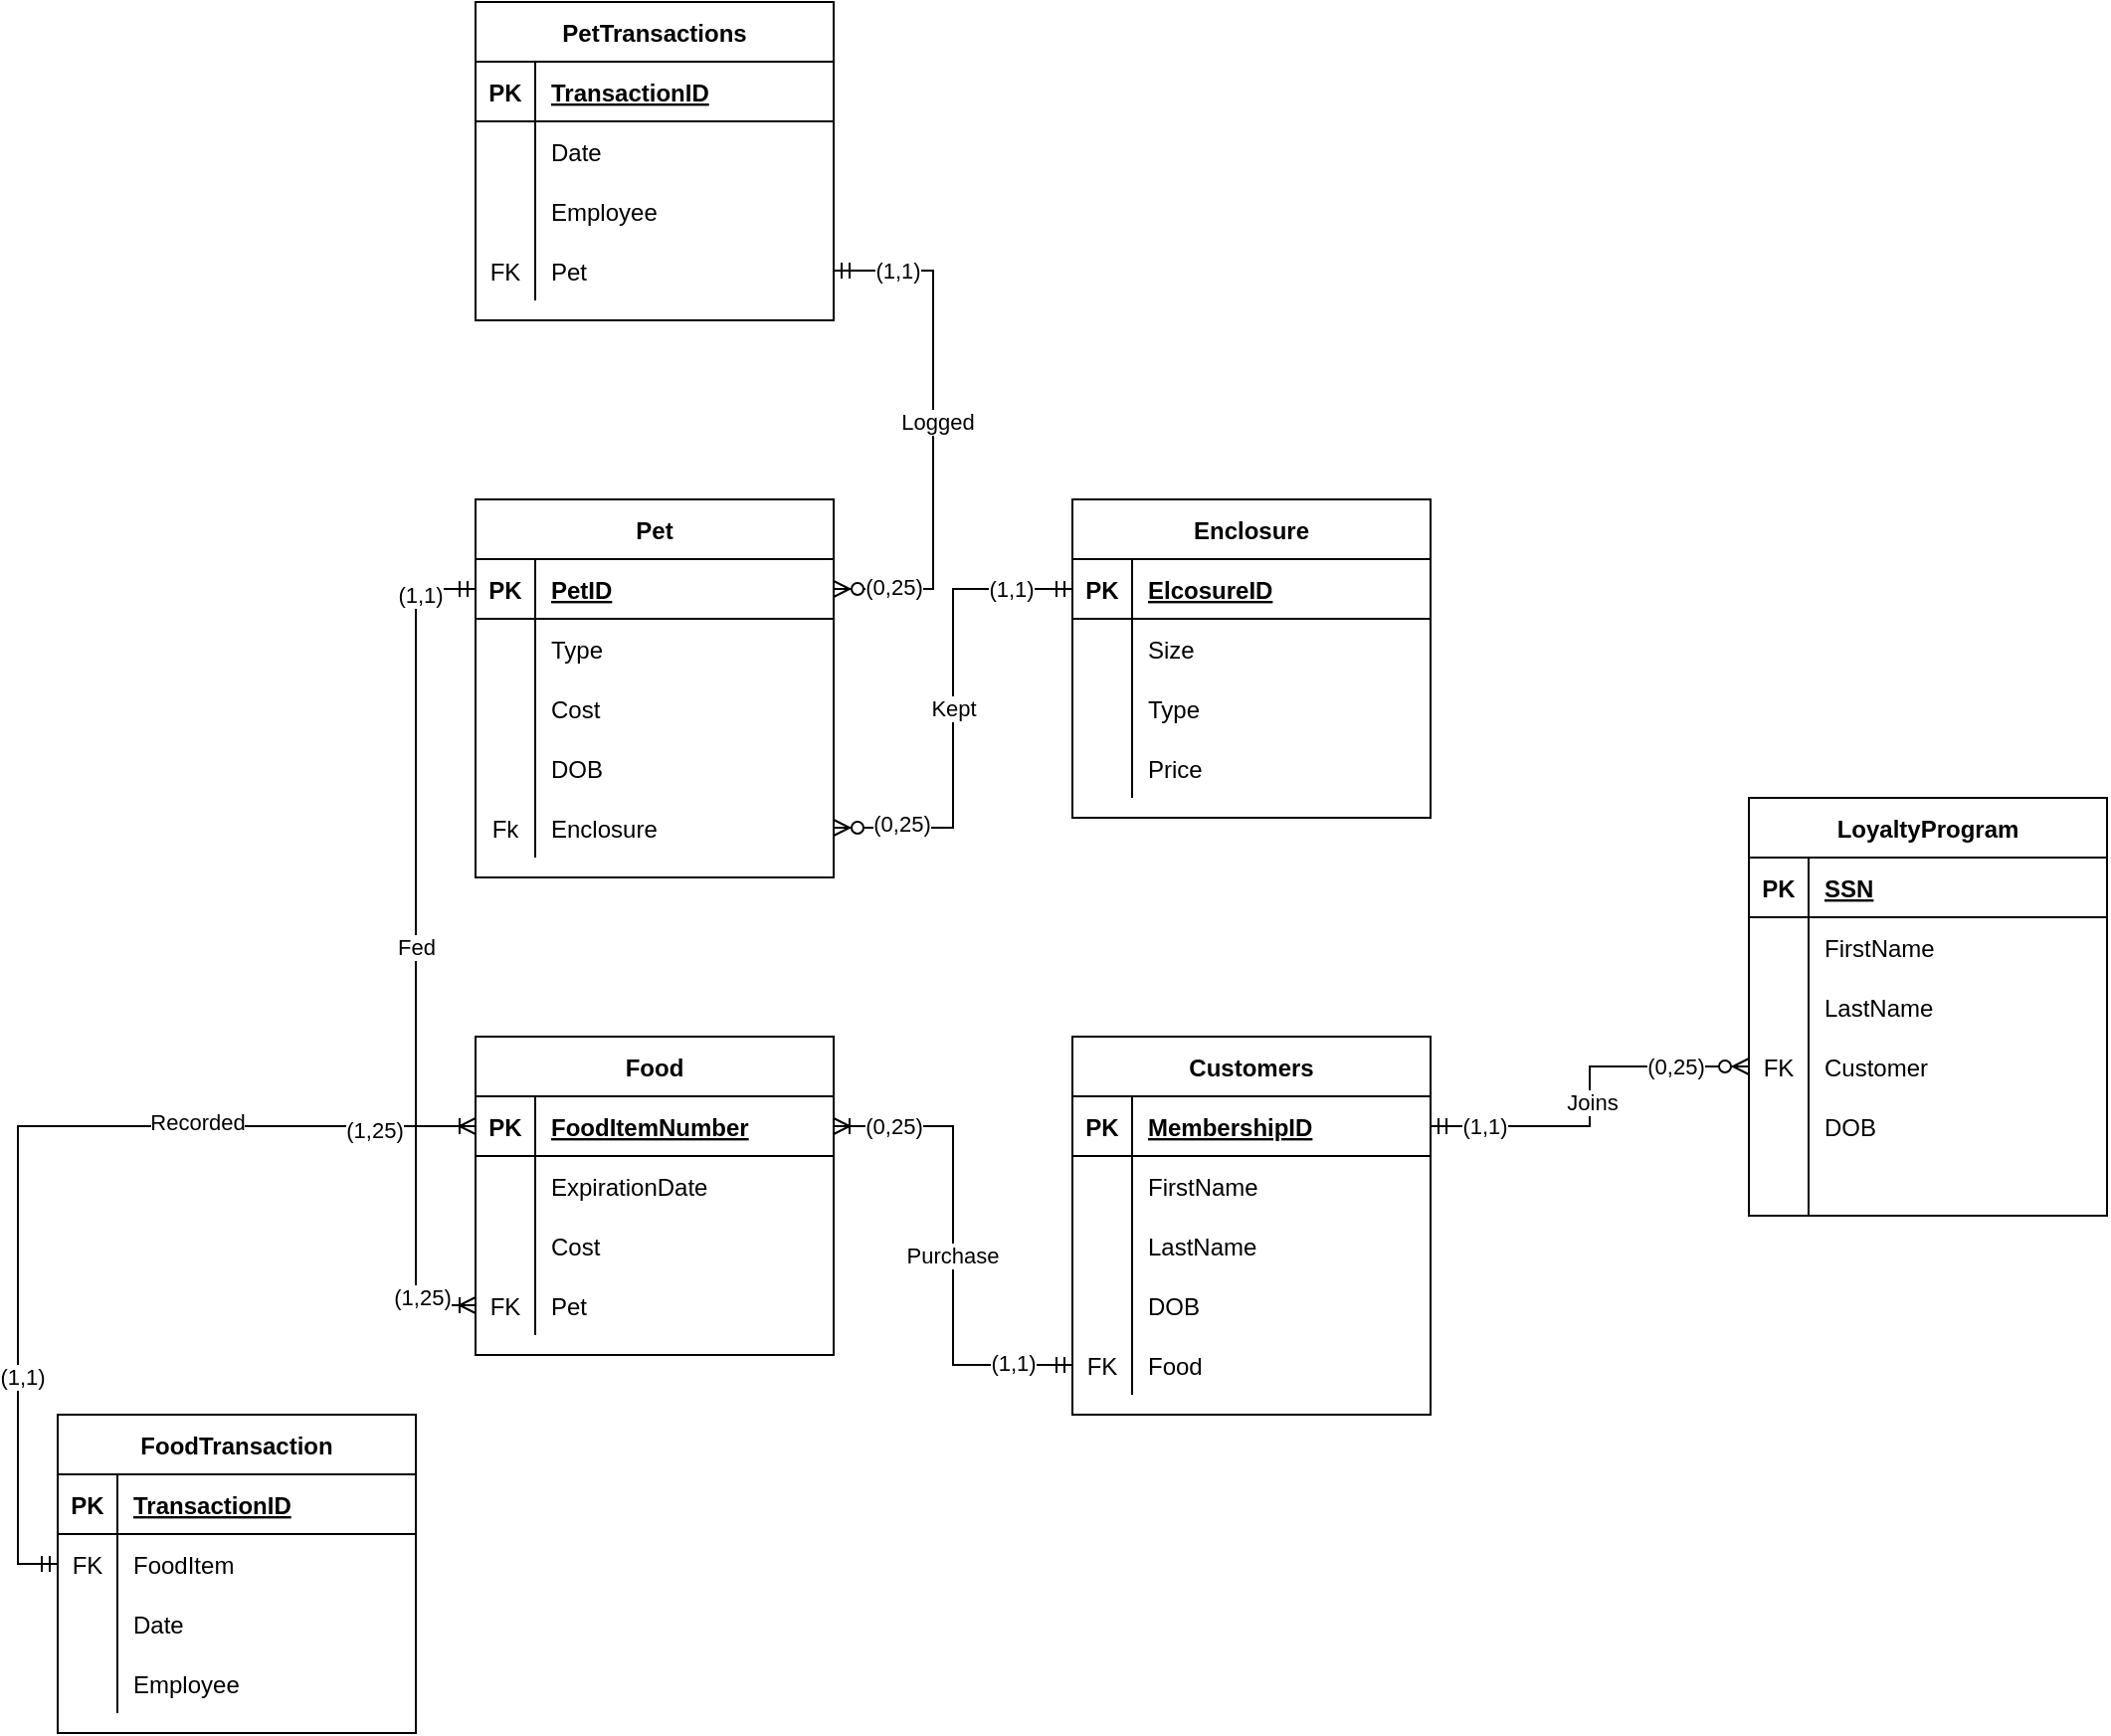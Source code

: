 <mxfile version="13.7.7" type="device"><diagram id="lBH9MEOTQS2T7oAgAgWv" name="Page-1"><mxGraphModel dx="1796" dy="662" grid="1" gridSize="10" guides="1" tooltips="1" connect="1" arrows="1" fold="1" page="1" pageScale="1" pageWidth="850" pageHeight="1100" math="0" shadow="0"><root><mxCell id="0"/><mxCell id="1" parent="0"/><mxCell id="nQ8w8L8WXeTEG8Hy3iIl-4" value="Enclosure" style="shape=table;startSize=30;container=1;collapsible=1;childLayout=tableLayout;fixedRows=1;rowLines=0;fontStyle=1;align=center;resizeLast=1;" parent="1" vertex="1"><mxGeometry x="280" y="340" width="180" height="160" as="geometry"/></mxCell><mxCell id="nQ8w8L8WXeTEG8Hy3iIl-5" value="" style="shape=partialRectangle;collapsible=0;dropTarget=0;pointerEvents=0;fillColor=none;top=0;left=0;bottom=1;right=0;points=[[0,0.5],[1,0.5]];portConstraint=eastwest;" parent="nQ8w8L8WXeTEG8Hy3iIl-4" vertex="1"><mxGeometry y="30" width="180" height="30" as="geometry"/></mxCell><mxCell id="nQ8w8L8WXeTEG8Hy3iIl-6" value="PK" style="shape=partialRectangle;connectable=0;fillColor=none;top=0;left=0;bottom=0;right=0;fontStyle=1;overflow=hidden;" parent="nQ8w8L8WXeTEG8Hy3iIl-5" vertex="1"><mxGeometry width="30" height="30" as="geometry"/></mxCell><mxCell id="nQ8w8L8WXeTEG8Hy3iIl-7" value="ElcosureID" style="shape=partialRectangle;connectable=0;fillColor=none;top=0;left=0;bottom=0;right=0;align=left;spacingLeft=6;fontStyle=5;overflow=hidden;" parent="nQ8w8L8WXeTEG8Hy3iIl-5" vertex="1"><mxGeometry x="30" width="150" height="30" as="geometry"/></mxCell><mxCell id="nQ8w8L8WXeTEG8Hy3iIl-8" value="" style="shape=partialRectangle;collapsible=0;dropTarget=0;pointerEvents=0;fillColor=none;top=0;left=0;bottom=0;right=0;points=[[0,0.5],[1,0.5]];portConstraint=eastwest;" parent="nQ8w8L8WXeTEG8Hy3iIl-4" vertex="1"><mxGeometry y="60" width="180" height="30" as="geometry"/></mxCell><mxCell id="nQ8w8L8WXeTEG8Hy3iIl-9" value="" style="shape=partialRectangle;connectable=0;fillColor=none;top=0;left=0;bottom=0;right=0;editable=1;overflow=hidden;" parent="nQ8w8L8WXeTEG8Hy3iIl-8" vertex="1"><mxGeometry width="30" height="30" as="geometry"/></mxCell><mxCell id="nQ8w8L8WXeTEG8Hy3iIl-10" value="Size" style="shape=partialRectangle;connectable=0;fillColor=none;top=0;left=0;bottom=0;right=0;align=left;spacingLeft=6;overflow=hidden;" parent="nQ8w8L8WXeTEG8Hy3iIl-8" vertex="1"><mxGeometry x="30" width="150" height="30" as="geometry"/></mxCell><mxCell id="nQ8w8L8WXeTEG8Hy3iIl-11" value="" style="shape=partialRectangle;collapsible=0;dropTarget=0;pointerEvents=0;fillColor=none;top=0;left=0;bottom=0;right=0;points=[[0,0.5],[1,0.5]];portConstraint=eastwest;" parent="nQ8w8L8WXeTEG8Hy3iIl-4" vertex="1"><mxGeometry y="90" width="180" height="30" as="geometry"/></mxCell><mxCell id="nQ8w8L8WXeTEG8Hy3iIl-12" value="" style="shape=partialRectangle;connectable=0;fillColor=none;top=0;left=0;bottom=0;right=0;editable=1;overflow=hidden;" parent="nQ8w8L8WXeTEG8Hy3iIl-11" vertex="1"><mxGeometry width="30" height="30" as="geometry"/></mxCell><mxCell id="nQ8w8L8WXeTEG8Hy3iIl-13" value="Type" style="shape=partialRectangle;connectable=0;fillColor=none;top=0;left=0;bottom=0;right=0;align=left;spacingLeft=6;overflow=hidden;" parent="nQ8w8L8WXeTEG8Hy3iIl-11" vertex="1"><mxGeometry x="30" width="150" height="30" as="geometry"/></mxCell><mxCell id="nQ8w8L8WXeTEG8Hy3iIl-14" value="" style="shape=partialRectangle;collapsible=0;dropTarget=0;pointerEvents=0;fillColor=none;top=0;left=0;bottom=0;right=0;points=[[0,0.5],[1,0.5]];portConstraint=eastwest;" parent="nQ8w8L8WXeTEG8Hy3iIl-4" vertex="1"><mxGeometry y="120" width="180" height="30" as="geometry"/></mxCell><mxCell id="nQ8w8L8WXeTEG8Hy3iIl-15" value="" style="shape=partialRectangle;connectable=0;fillColor=none;top=0;left=0;bottom=0;right=0;editable=1;overflow=hidden;" parent="nQ8w8L8WXeTEG8Hy3iIl-14" vertex="1"><mxGeometry width="30" height="30" as="geometry"/></mxCell><mxCell id="nQ8w8L8WXeTEG8Hy3iIl-16" value="Price" style="shape=partialRectangle;connectable=0;fillColor=none;top=0;left=0;bottom=0;right=0;align=left;spacingLeft=6;overflow=hidden;" parent="nQ8w8L8WXeTEG8Hy3iIl-14" vertex="1"><mxGeometry x="30" width="150" height="30" as="geometry"/></mxCell><mxCell id="nQ8w8L8WXeTEG8Hy3iIl-17" value="Pet" style="shape=table;startSize=30;container=1;collapsible=1;childLayout=tableLayout;fixedRows=1;rowLines=0;fontStyle=1;align=center;resizeLast=1;" parent="1" vertex="1"><mxGeometry x="-20" y="340" width="180" height="190" as="geometry"/></mxCell><mxCell id="nQ8w8L8WXeTEG8Hy3iIl-18" value="" style="shape=partialRectangle;collapsible=0;dropTarget=0;pointerEvents=0;fillColor=none;top=0;left=0;bottom=1;right=0;points=[[0,0.5],[1,0.5]];portConstraint=eastwest;" parent="nQ8w8L8WXeTEG8Hy3iIl-17" vertex="1"><mxGeometry y="30" width="180" height="30" as="geometry"/></mxCell><mxCell id="nQ8w8L8WXeTEG8Hy3iIl-19" value="PK" style="shape=partialRectangle;connectable=0;fillColor=none;top=0;left=0;bottom=0;right=0;fontStyle=1;overflow=hidden;" parent="nQ8w8L8WXeTEG8Hy3iIl-18" vertex="1"><mxGeometry width="30" height="30" as="geometry"/></mxCell><mxCell id="nQ8w8L8WXeTEG8Hy3iIl-20" value="PetID" style="shape=partialRectangle;connectable=0;fillColor=none;top=0;left=0;bottom=0;right=0;align=left;spacingLeft=6;fontStyle=5;overflow=hidden;" parent="nQ8w8L8WXeTEG8Hy3iIl-18" vertex="1"><mxGeometry x="30" width="150" height="30" as="geometry"/></mxCell><mxCell id="nQ8w8L8WXeTEG8Hy3iIl-21" value="" style="shape=partialRectangle;collapsible=0;dropTarget=0;pointerEvents=0;fillColor=none;top=0;left=0;bottom=0;right=0;points=[[0,0.5],[1,0.5]];portConstraint=eastwest;" parent="nQ8w8L8WXeTEG8Hy3iIl-17" vertex="1"><mxGeometry y="60" width="180" height="30" as="geometry"/></mxCell><mxCell id="nQ8w8L8WXeTEG8Hy3iIl-22" value="" style="shape=partialRectangle;connectable=0;fillColor=none;top=0;left=0;bottom=0;right=0;editable=1;overflow=hidden;" parent="nQ8w8L8WXeTEG8Hy3iIl-21" vertex="1"><mxGeometry width="30" height="30" as="geometry"/></mxCell><mxCell id="nQ8w8L8WXeTEG8Hy3iIl-23" value="Type" style="shape=partialRectangle;connectable=0;fillColor=none;top=0;left=0;bottom=0;right=0;align=left;spacingLeft=6;overflow=hidden;" parent="nQ8w8L8WXeTEG8Hy3iIl-21" vertex="1"><mxGeometry x="30" width="150" height="30" as="geometry"/></mxCell><mxCell id="nQ8w8L8WXeTEG8Hy3iIl-30" value="" style="shape=partialRectangle;collapsible=0;dropTarget=0;pointerEvents=0;fillColor=none;top=0;left=0;bottom=0;right=0;points=[[0,0.5],[1,0.5]];portConstraint=eastwest;" parent="nQ8w8L8WXeTEG8Hy3iIl-17" vertex="1"><mxGeometry y="90" width="180" height="30" as="geometry"/></mxCell><mxCell id="nQ8w8L8WXeTEG8Hy3iIl-31" value="" style="shape=partialRectangle;connectable=0;fillColor=none;top=0;left=0;bottom=0;right=0;editable=1;overflow=hidden;" parent="nQ8w8L8WXeTEG8Hy3iIl-30" vertex="1"><mxGeometry width="30" height="30" as="geometry"/></mxCell><mxCell id="nQ8w8L8WXeTEG8Hy3iIl-32" value="Cost" style="shape=partialRectangle;connectable=0;fillColor=none;top=0;left=0;bottom=0;right=0;align=left;spacingLeft=6;overflow=hidden;" parent="nQ8w8L8WXeTEG8Hy3iIl-30" vertex="1"><mxGeometry x="30" width="150" height="30" as="geometry"/></mxCell><mxCell id="nQ8w8L8WXeTEG8Hy3iIl-24" value="" style="shape=partialRectangle;collapsible=0;dropTarget=0;pointerEvents=0;fillColor=none;top=0;left=0;bottom=0;right=0;points=[[0,0.5],[1,0.5]];portConstraint=eastwest;" parent="nQ8w8L8WXeTEG8Hy3iIl-17" vertex="1"><mxGeometry y="120" width="180" height="30" as="geometry"/></mxCell><mxCell id="nQ8w8L8WXeTEG8Hy3iIl-25" value="" style="shape=partialRectangle;connectable=0;fillColor=none;top=0;left=0;bottom=0;right=0;editable=1;overflow=hidden;" parent="nQ8w8L8WXeTEG8Hy3iIl-24" vertex="1"><mxGeometry width="30" height="30" as="geometry"/></mxCell><mxCell id="nQ8w8L8WXeTEG8Hy3iIl-26" value="DOB" style="shape=partialRectangle;connectable=0;fillColor=none;top=0;left=0;bottom=0;right=0;align=left;spacingLeft=6;overflow=hidden;" parent="nQ8w8L8WXeTEG8Hy3iIl-24" vertex="1"><mxGeometry x="30" width="150" height="30" as="geometry"/></mxCell><mxCell id="nQ8w8L8WXeTEG8Hy3iIl-27" value="" style="shape=partialRectangle;collapsible=0;dropTarget=0;pointerEvents=0;fillColor=none;top=0;left=0;bottom=0;right=0;points=[[0,0.5],[1,0.5]];portConstraint=eastwest;" parent="nQ8w8L8WXeTEG8Hy3iIl-17" vertex="1"><mxGeometry y="150" width="180" height="30" as="geometry"/></mxCell><mxCell id="nQ8w8L8WXeTEG8Hy3iIl-28" value="Fk" style="shape=partialRectangle;connectable=0;fillColor=none;top=0;left=0;bottom=0;right=0;editable=1;overflow=hidden;" parent="nQ8w8L8WXeTEG8Hy3iIl-27" vertex="1"><mxGeometry width="30" height="30" as="geometry"/></mxCell><mxCell id="nQ8w8L8WXeTEG8Hy3iIl-29" value="Enclosure" style="shape=partialRectangle;connectable=0;fillColor=none;top=0;left=0;bottom=0;right=0;align=left;spacingLeft=6;overflow=hidden;" parent="nQ8w8L8WXeTEG8Hy3iIl-27" vertex="1"><mxGeometry x="30" width="150" height="30" as="geometry"/></mxCell><mxCell id="nQ8w8L8WXeTEG8Hy3iIl-33" value="Kept" style="edgeStyle=orthogonalEdgeStyle;rounded=0;orthogonalLoop=1;jettySize=auto;html=1;exitX=0;exitY=0.5;exitDx=0;exitDy=0;entryX=1;entryY=0.5;entryDx=0;entryDy=0;endArrow=ERzeroToMany;endFill=1;startArrow=ERmandOne;startFill=0;" parent="1" source="nQ8w8L8WXeTEG8Hy3iIl-5" target="nQ8w8L8WXeTEG8Hy3iIl-27" edge="1"><mxGeometry relative="1" as="geometry"/></mxCell><mxCell id="nQ8w8L8WXeTEG8Hy3iIl-34" value="(1,1)" style="edgeLabel;html=1;align=center;verticalAlign=middle;resizable=0;points=[];" parent="nQ8w8L8WXeTEG8Hy3iIl-33" vertex="1" connectable="0"><mxGeometry x="-0.742" relative="1" as="geometry"><mxPoint as="offset"/></mxGeometry></mxCell><mxCell id="nQ8w8L8WXeTEG8Hy3iIl-35" value="(0,25)" style="edgeLabel;html=1;align=center;verticalAlign=middle;resizable=0;points=[];" parent="nQ8w8L8WXeTEG8Hy3iIl-33" vertex="1" connectable="0"><mxGeometry x="0.717" y="-2" relative="1" as="geometry"><mxPoint as="offset"/></mxGeometry></mxCell><mxCell id="nQ8w8L8WXeTEG8Hy3iIl-36" value="Food" style="shape=table;startSize=30;container=1;collapsible=1;childLayout=tableLayout;fixedRows=1;rowLines=0;fontStyle=1;align=center;resizeLast=1;" parent="1" vertex="1"><mxGeometry x="-20" y="610" width="180" height="160" as="geometry"/></mxCell><mxCell id="nQ8w8L8WXeTEG8Hy3iIl-37" value="" style="shape=partialRectangle;collapsible=0;dropTarget=0;pointerEvents=0;fillColor=none;top=0;left=0;bottom=1;right=0;points=[[0,0.5],[1,0.5]];portConstraint=eastwest;" parent="nQ8w8L8WXeTEG8Hy3iIl-36" vertex="1"><mxGeometry y="30" width="180" height="30" as="geometry"/></mxCell><mxCell id="nQ8w8L8WXeTEG8Hy3iIl-38" value="PK" style="shape=partialRectangle;connectable=0;fillColor=none;top=0;left=0;bottom=0;right=0;fontStyle=1;overflow=hidden;" parent="nQ8w8L8WXeTEG8Hy3iIl-37" vertex="1"><mxGeometry width="30" height="30" as="geometry"/></mxCell><mxCell id="nQ8w8L8WXeTEG8Hy3iIl-39" value="FoodItemNumber" style="shape=partialRectangle;connectable=0;fillColor=none;top=0;left=0;bottom=0;right=0;align=left;spacingLeft=6;fontStyle=5;overflow=hidden;" parent="nQ8w8L8WXeTEG8Hy3iIl-37" vertex="1"><mxGeometry x="30" width="150" height="30" as="geometry"/></mxCell><mxCell id="nQ8w8L8WXeTEG8Hy3iIl-40" value="" style="shape=partialRectangle;collapsible=0;dropTarget=0;pointerEvents=0;fillColor=none;top=0;left=0;bottom=0;right=0;points=[[0,0.5],[1,0.5]];portConstraint=eastwest;" parent="nQ8w8L8WXeTEG8Hy3iIl-36" vertex="1"><mxGeometry y="60" width="180" height="30" as="geometry"/></mxCell><mxCell id="nQ8w8L8WXeTEG8Hy3iIl-41" value="" style="shape=partialRectangle;connectable=0;fillColor=none;top=0;left=0;bottom=0;right=0;editable=1;overflow=hidden;" parent="nQ8w8L8WXeTEG8Hy3iIl-40" vertex="1"><mxGeometry width="30" height="30" as="geometry"/></mxCell><mxCell id="nQ8w8L8WXeTEG8Hy3iIl-42" value="ExpirationDate" style="shape=partialRectangle;connectable=0;fillColor=none;top=0;left=0;bottom=0;right=0;align=left;spacingLeft=6;overflow=hidden;" parent="nQ8w8L8WXeTEG8Hy3iIl-40" vertex="1"><mxGeometry x="30" width="150" height="30" as="geometry"/></mxCell><mxCell id="nQ8w8L8WXeTEG8Hy3iIl-43" value="" style="shape=partialRectangle;collapsible=0;dropTarget=0;pointerEvents=0;fillColor=none;top=0;left=0;bottom=0;right=0;points=[[0,0.5],[1,0.5]];portConstraint=eastwest;" parent="nQ8w8L8WXeTEG8Hy3iIl-36" vertex="1"><mxGeometry y="90" width="180" height="30" as="geometry"/></mxCell><mxCell id="nQ8w8L8WXeTEG8Hy3iIl-44" value="" style="shape=partialRectangle;connectable=0;fillColor=none;top=0;left=0;bottom=0;right=0;editable=1;overflow=hidden;" parent="nQ8w8L8WXeTEG8Hy3iIl-43" vertex="1"><mxGeometry width="30" height="30" as="geometry"/></mxCell><mxCell id="nQ8w8L8WXeTEG8Hy3iIl-45" value="Cost" style="shape=partialRectangle;connectable=0;fillColor=none;top=0;left=0;bottom=0;right=0;align=left;spacingLeft=6;overflow=hidden;" parent="nQ8w8L8WXeTEG8Hy3iIl-43" vertex="1"><mxGeometry x="30" width="150" height="30" as="geometry"/></mxCell><mxCell id="nQ8w8L8WXeTEG8Hy3iIl-46" value="" style="shape=partialRectangle;collapsible=0;dropTarget=0;pointerEvents=0;fillColor=none;top=0;left=0;bottom=0;right=0;points=[[0,0.5],[1,0.5]];portConstraint=eastwest;" parent="nQ8w8L8WXeTEG8Hy3iIl-36" vertex="1"><mxGeometry y="120" width="180" height="30" as="geometry"/></mxCell><mxCell id="nQ8w8L8WXeTEG8Hy3iIl-47" value="FK" style="shape=partialRectangle;connectable=0;fillColor=none;top=0;left=0;bottom=0;right=0;editable=1;overflow=hidden;" parent="nQ8w8L8WXeTEG8Hy3iIl-46" vertex="1"><mxGeometry width="30" height="30" as="geometry"/></mxCell><mxCell id="nQ8w8L8WXeTEG8Hy3iIl-48" value="Pet " style="shape=partialRectangle;connectable=0;fillColor=none;top=0;left=0;bottom=0;right=0;align=left;spacingLeft=6;overflow=hidden;" parent="nQ8w8L8WXeTEG8Hy3iIl-46" vertex="1"><mxGeometry x="30" width="150" height="30" as="geometry"/></mxCell><mxCell id="nQ8w8L8WXeTEG8Hy3iIl-54" value="Customers" style="shape=table;startSize=30;container=1;collapsible=1;childLayout=tableLayout;fixedRows=1;rowLines=0;fontStyle=1;align=center;resizeLast=1;" parent="1" vertex="1"><mxGeometry x="280" y="610" width="180" height="190" as="geometry"/></mxCell><mxCell id="nQ8w8L8WXeTEG8Hy3iIl-55" value="" style="shape=partialRectangle;collapsible=0;dropTarget=0;pointerEvents=0;fillColor=none;top=0;left=0;bottom=1;right=0;points=[[0,0.5],[1,0.5]];portConstraint=eastwest;" parent="nQ8w8L8WXeTEG8Hy3iIl-54" vertex="1"><mxGeometry y="30" width="180" height="30" as="geometry"/></mxCell><mxCell id="nQ8w8L8WXeTEG8Hy3iIl-56" value="PK" style="shape=partialRectangle;connectable=0;fillColor=none;top=0;left=0;bottom=0;right=0;fontStyle=1;overflow=hidden;" parent="nQ8w8L8WXeTEG8Hy3iIl-55" vertex="1"><mxGeometry width="30" height="30" as="geometry"/></mxCell><mxCell id="nQ8w8L8WXeTEG8Hy3iIl-57" value="MembershipID" style="shape=partialRectangle;connectable=0;fillColor=none;top=0;left=0;bottom=0;right=0;align=left;spacingLeft=6;fontStyle=5;overflow=hidden;" parent="nQ8w8L8WXeTEG8Hy3iIl-55" vertex="1"><mxGeometry x="30" width="150" height="30" as="geometry"/></mxCell><mxCell id="nQ8w8L8WXeTEG8Hy3iIl-58" value="" style="shape=partialRectangle;collapsible=0;dropTarget=0;pointerEvents=0;fillColor=none;top=0;left=0;bottom=0;right=0;points=[[0,0.5],[1,0.5]];portConstraint=eastwest;" parent="nQ8w8L8WXeTEG8Hy3iIl-54" vertex="1"><mxGeometry y="60" width="180" height="30" as="geometry"/></mxCell><mxCell id="nQ8w8L8WXeTEG8Hy3iIl-59" value="" style="shape=partialRectangle;connectable=0;fillColor=none;top=0;left=0;bottom=0;right=0;editable=1;overflow=hidden;" parent="nQ8w8L8WXeTEG8Hy3iIl-58" vertex="1"><mxGeometry width="30" height="30" as="geometry"/></mxCell><mxCell id="nQ8w8L8WXeTEG8Hy3iIl-60" value="FirstName" style="shape=partialRectangle;connectable=0;fillColor=none;top=0;left=0;bottom=0;right=0;align=left;spacingLeft=6;overflow=hidden;" parent="nQ8w8L8WXeTEG8Hy3iIl-58" vertex="1"><mxGeometry x="30" width="150" height="30" as="geometry"/></mxCell><mxCell id="nQ8w8L8WXeTEG8Hy3iIl-61" value="" style="shape=partialRectangle;collapsible=0;dropTarget=0;pointerEvents=0;fillColor=none;top=0;left=0;bottom=0;right=0;points=[[0,0.5],[1,0.5]];portConstraint=eastwest;" parent="nQ8w8L8WXeTEG8Hy3iIl-54" vertex="1"><mxGeometry y="90" width="180" height="30" as="geometry"/></mxCell><mxCell id="nQ8w8L8WXeTEG8Hy3iIl-62" value="" style="shape=partialRectangle;connectable=0;fillColor=none;top=0;left=0;bottom=0;right=0;editable=1;overflow=hidden;" parent="nQ8w8L8WXeTEG8Hy3iIl-61" vertex="1"><mxGeometry width="30" height="30" as="geometry"/></mxCell><mxCell id="nQ8w8L8WXeTEG8Hy3iIl-63" value="LastName" style="shape=partialRectangle;connectable=0;fillColor=none;top=0;left=0;bottom=0;right=0;align=left;spacingLeft=6;overflow=hidden;" parent="nQ8w8L8WXeTEG8Hy3iIl-61" vertex="1"><mxGeometry x="30" width="150" height="30" as="geometry"/></mxCell><mxCell id="nQ8w8L8WXeTEG8Hy3iIl-64" value="" style="shape=partialRectangle;collapsible=0;dropTarget=0;pointerEvents=0;fillColor=none;top=0;left=0;bottom=0;right=0;points=[[0,0.5],[1,0.5]];portConstraint=eastwest;" parent="nQ8w8L8WXeTEG8Hy3iIl-54" vertex="1"><mxGeometry y="120" width="180" height="30" as="geometry"/></mxCell><mxCell id="nQ8w8L8WXeTEG8Hy3iIl-65" value="" style="shape=partialRectangle;connectable=0;fillColor=none;top=0;left=0;bottom=0;right=0;editable=1;overflow=hidden;" parent="nQ8w8L8WXeTEG8Hy3iIl-64" vertex="1"><mxGeometry width="30" height="30" as="geometry"/></mxCell><mxCell id="nQ8w8L8WXeTEG8Hy3iIl-66" value="DOB" style="shape=partialRectangle;connectable=0;fillColor=none;top=0;left=0;bottom=0;right=0;align=left;spacingLeft=6;overflow=hidden;" parent="nQ8w8L8WXeTEG8Hy3iIl-64" vertex="1"><mxGeometry x="30" width="150" height="30" as="geometry"/></mxCell><mxCell id="nQ8w8L8WXeTEG8Hy3iIl-67" value="" style="shape=partialRectangle;collapsible=0;dropTarget=0;pointerEvents=0;fillColor=none;top=0;left=0;bottom=0;right=0;points=[[0,0.5],[1,0.5]];portConstraint=eastwest;" parent="nQ8w8L8WXeTEG8Hy3iIl-54" vertex="1"><mxGeometry y="150" width="180" height="30" as="geometry"/></mxCell><mxCell id="nQ8w8L8WXeTEG8Hy3iIl-68" value="FK" style="shape=partialRectangle;connectable=0;fillColor=none;top=0;left=0;bottom=0;right=0;editable=1;overflow=hidden;" parent="nQ8w8L8WXeTEG8Hy3iIl-67" vertex="1"><mxGeometry width="30" height="30" as="geometry"/></mxCell><mxCell id="nQ8w8L8WXeTEG8Hy3iIl-69" value="Food" style="shape=partialRectangle;connectable=0;fillColor=none;top=0;left=0;bottom=0;right=0;align=left;spacingLeft=6;overflow=hidden;" parent="nQ8w8L8WXeTEG8Hy3iIl-67" vertex="1"><mxGeometry x="30" width="150" height="30" as="geometry"/></mxCell><mxCell id="nQ8w8L8WXeTEG8Hy3iIl-70" style="edgeStyle=orthogonalEdgeStyle;rounded=0;orthogonalLoop=1;jettySize=auto;html=1;exitX=1;exitY=0.5;exitDx=0;exitDy=0;entryX=0;entryY=0.5;entryDx=0;entryDy=0;startArrow=ERoneToMany;startFill=0;endArrow=ERmandOne;endFill=0;" parent="1" source="nQ8w8L8WXeTEG8Hy3iIl-37" target="nQ8w8L8WXeTEG8Hy3iIl-67" edge="1"><mxGeometry relative="1" as="geometry"/></mxCell><mxCell id="nQ8w8L8WXeTEG8Hy3iIl-71" value="Purchase&amp;nbsp;" style="edgeLabel;html=1;align=center;verticalAlign=middle;resizable=0;points=[];" parent="nQ8w8L8WXeTEG8Hy3iIl-70" vertex="1" connectable="0"><mxGeometry x="0.083" y="1" relative="1" as="geometry"><mxPoint y="-5" as="offset"/></mxGeometry></mxCell><mxCell id="nQ8w8L8WXeTEG8Hy3iIl-72" value="(1,1)" style="edgeLabel;html=1;align=center;verticalAlign=middle;resizable=0;points=[];" parent="nQ8w8L8WXeTEG8Hy3iIl-70" vertex="1" connectable="0"><mxGeometry x="0.75" y="1" relative="1" as="geometry"><mxPoint as="offset"/></mxGeometry></mxCell><mxCell id="nQ8w8L8WXeTEG8Hy3iIl-73" value="(0,25)" style="edgeLabel;html=1;align=center;verticalAlign=middle;resizable=0;points=[];" parent="nQ8w8L8WXeTEG8Hy3iIl-70" vertex="1" connectable="0"><mxGeometry x="-0.792" relative="1" as="geometry"><mxPoint x="5" as="offset"/></mxGeometry></mxCell><mxCell id="nQ8w8L8WXeTEG8Hy3iIl-92" style="edgeStyle=orthogonalEdgeStyle;rounded=0;orthogonalLoop=1;jettySize=auto;html=1;exitX=1;exitY=0.5;exitDx=0;exitDy=0;entryX=1;entryY=0.5;entryDx=0;entryDy=0;startArrow=ERzeroToMany;startFill=1;endArrow=ERmandOne;endFill=0;" parent="1" source="nQ8w8L8WXeTEG8Hy3iIl-18" target="nQ8w8L8WXeTEG8Hy3iIl-84" edge="1"><mxGeometry relative="1" as="geometry"><Array as="points"><mxPoint x="210" y="385"/><mxPoint x="210" y="225"/></Array></mxGeometry></mxCell><mxCell id="nQ8w8L8WXeTEG8Hy3iIl-93" value="Logged" style="edgeLabel;html=1;align=center;verticalAlign=middle;resizable=0;points=[];" parent="nQ8w8L8WXeTEG8Hy3iIl-92" vertex="1" connectable="0"><mxGeometry x="0.033" y="-2" relative="1" as="geometry"><mxPoint as="offset"/></mxGeometry></mxCell><mxCell id="nQ8w8L8WXeTEG8Hy3iIl-94" value="(1,1)" style="edgeLabel;html=1;align=center;verticalAlign=middle;resizable=0;points=[];" parent="nQ8w8L8WXeTEG8Hy3iIl-92" vertex="1" connectable="0"><mxGeometry x="0.817" relative="1" as="geometry"><mxPoint x="8" as="offset"/></mxGeometry></mxCell><mxCell id="nQ8w8L8WXeTEG8Hy3iIl-95" value="(0,25)" style="edgeLabel;html=1;align=center;verticalAlign=middle;resizable=0;points=[];" parent="nQ8w8L8WXeTEG8Hy3iIl-92" vertex="1" connectable="0"><mxGeometry x="-0.692" y="1" relative="1" as="geometry"><mxPoint x="-10" as="offset"/></mxGeometry></mxCell><mxCell id="nQ8w8L8WXeTEG8Hy3iIl-74" value="PetTransactions" style="shape=table;startSize=30;container=1;collapsible=1;childLayout=tableLayout;fixedRows=1;rowLines=0;fontStyle=1;align=center;resizeLast=1;" parent="1" vertex="1"><mxGeometry x="-20" y="90" width="180" height="160" as="geometry"/></mxCell><mxCell id="nQ8w8L8WXeTEG8Hy3iIl-75" value="" style="shape=partialRectangle;collapsible=0;dropTarget=0;pointerEvents=0;fillColor=none;top=0;left=0;bottom=1;right=0;points=[[0,0.5],[1,0.5]];portConstraint=eastwest;" parent="nQ8w8L8WXeTEG8Hy3iIl-74" vertex="1"><mxGeometry y="30" width="180" height="30" as="geometry"/></mxCell><mxCell id="nQ8w8L8WXeTEG8Hy3iIl-76" value="PK" style="shape=partialRectangle;connectable=0;fillColor=none;top=0;left=0;bottom=0;right=0;fontStyle=1;overflow=hidden;" parent="nQ8w8L8WXeTEG8Hy3iIl-75" vertex="1"><mxGeometry width="30" height="30" as="geometry"/></mxCell><mxCell id="nQ8w8L8WXeTEG8Hy3iIl-77" value="TransactionID" style="shape=partialRectangle;connectable=0;fillColor=none;top=0;left=0;bottom=0;right=0;align=left;spacingLeft=6;fontStyle=5;overflow=hidden;" parent="nQ8w8L8WXeTEG8Hy3iIl-75" vertex="1"><mxGeometry x="30" width="150" height="30" as="geometry"/></mxCell><mxCell id="nQ8w8L8WXeTEG8Hy3iIl-78" value="" style="shape=partialRectangle;collapsible=0;dropTarget=0;pointerEvents=0;fillColor=none;top=0;left=0;bottom=0;right=0;points=[[0,0.5],[1,0.5]];portConstraint=eastwest;" parent="nQ8w8L8WXeTEG8Hy3iIl-74" vertex="1"><mxGeometry y="60" width="180" height="30" as="geometry"/></mxCell><mxCell id="nQ8w8L8WXeTEG8Hy3iIl-79" value="" style="shape=partialRectangle;connectable=0;fillColor=none;top=0;left=0;bottom=0;right=0;editable=1;overflow=hidden;" parent="nQ8w8L8WXeTEG8Hy3iIl-78" vertex="1"><mxGeometry width="30" height="30" as="geometry"/></mxCell><mxCell id="nQ8w8L8WXeTEG8Hy3iIl-80" value="Date" style="shape=partialRectangle;connectable=0;fillColor=none;top=0;left=0;bottom=0;right=0;align=left;spacingLeft=6;overflow=hidden;" parent="nQ8w8L8WXeTEG8Hy3iIl-78" vertex="1"><mxGeometry x="30" width="150" height="30" as="geometry"/></mxCell><mxCell id="nQ8w8L8WXeTEG8Hy3iIl-81" value="" style="shape=partialRectangle;collapsible=0;dropTarget=0;pointerEvents=0;fillColor=none;top=0;left=0;bottom=0;right=0;points=[[0,0.5],[1,0.5]];portConstraint=eastwest;" parent="nQ8w8L8WXeTEG8Hy3iIl-74" vertex="1"><mxGeometry y="90" width="180" height="30" as="geometry"/></mxCell><mxCell id="nQ8w8L8WXeTEG8Hy3iIl-82" value="" style="shape=partialRectangle;connectable=0;fillColor=none;top=0;left=0;bottom=0;right=0;editable=1;overflow=hidden;" parent="nQ8w8L8WXeTEG8Hy3iIl-81" vertex="1"><mxGeometry width="30" height="30" as="geometry"/></mxCell><mxCell id="nQ8w8L8WXeTEG8Hy3iIl-83" value="Employee" style="shape=partialRectangle;connectable=0;fillColor=none;top=0;left=0;bottom=0;right=0;align=left;spacingLeft=6;overflow=hidden;" parent="nQ8w8L8WXeTEG8Hy3iIl-81" vertex="1"><mxGeometry x="30" width="150" height="30" as="geometry"/></mxCell><mxCell id="nQ8w8L8WXeTEG8Hy3iIl-84" value="" style="shape=partialRectangle;collapsible=0;dropTarget=0;pointerEvents=0;fillColor=none;top=0;left=0;bottom=0;right=0;points=[[0,0.5],[1,0.5]];portConstraint=eastwest;" parent="nQ8w8L8WXeTEG8Hy3iIl-74" vertex="1"><mxGeometry y="120" width="180" height="30" as="geometry"/></mxCell><mxCell id="nQ8w8L8WXeTEG8Hy3iIl-85" value="FK" style="shape=partialRectangle;connectable=0;fillColor=none;top=0;left=0;bottom=0;right=0;editable=1;overflow=hidden;" parent="nQ8w8L8WXeTEG8Hy3iIl-84" vertex="1"><mxGeometry width="30" height="30" as="geometry"/></mxCell><mxCell id="nQ8w8L8WXeTEG8Hy3iIl-86" value="Pet" style="shape=partialRectangle;connectable=0;fillColor=none;top=0;left=0;bottom=0;right=0;align=left;spacingLeft=6;overflow=hidden;" parent="nQ8w8L8WXeTEG8Hy3iIl-84" vertex="1"><mxGeometry x="30" width="150" height="30" as="geometry"/></mxCell><mxCell id="nQ8w8L8WXeTEG8Hy3iIl-97" value="FoodTransaction" style="shape=table;startSize=30;container=1;collapsible=1;childLayout=tableLayout;fixedRows=1;rowLines=0;fontStyle=1;align=center;resizeLast=1;" parent="1" vertex="1"><mxGeometry x="-230" y="800" width="180" height="160" as="geometry"/></mxCell><mxCell id="nQ8w8L8WXeTEG8Hy3iIl-98" value="" style="shape=partialRectangle;collapsible=0;dropTarget=0;pointerEvents=0;fillColor=none;top=0;left=0;bottom=1;right=0;points=[[0,0.5],[1,0.5]];portConstraint=eastwest;" parent="nQ8w8L8WXeTEG8Hy3iIl-97" vertex="1"><mxGeometry y="30" width="180" height="30" as="geometry"/></mxCell><mxCell id="nQ8w8L8WXeTEG8Hy3iIl-99" value="PK" style="shape=partialRectangle;connectable=0;fillColor=none;top=0;left=0;bottom=0;right=0;fontStyle=1;overflow=hidden;" parent="nQ8w8L8WXeTEG8Hy3iIl-98" vertex="1"><mxGeometry width="30" height="30" as="geometry"/></mxCell><mxCell id="nQ8w8L8WXeTEG8Hy3iIl-100" value="TransactionID" style="shape=partialRectangle;connectable=0;fillColor=none;top=0;left=0;bottom=0;right=0;align=left;spacingLeft=6;fontStyle=5;overflow=hidden;" parent="nQ8w8L8WXeTEG8Hy3iIl-98" vertex="1"><mxGeometry x="30" width="150" height="30" as="geometry"/></mxCell><mxCell id="nQ8w8L8WXeTEG8Hy3iIl-101" value="" style="shape=partialRectangle;collapsible=0;dropTarget=0;pointerEvents=0;fillColor=none;top=0;left=0;bottom=0;right=0;points=[[0,0.5],[1,0.5]];portConstraint=eastwest;" parent="nQ8w8L8WXeTEG8Hy3iIl-97" vertex="1"><mxGeometry y="60" width="180" height="30" as="geometry"/></mxCell><mxCell id="nQ8w8L8WXeTEG8Hy3iIl-102" value="FK" style="shape=partialRectangle;connectable=0;fillColor=none;top=0;left=0;bottom=0;right=0;editable=1;overflow=hidden;" parent="nQ8w8L8WXeTEG8Hy3iIl-101" vertex="1"><mxGeometry width="30" height="30" as="geometry"/></mxCell><mxCell id="nQ8w8L8WXeTEG8Hy3iIl-103" value="FoodItem" style="shape=partialRectangle;connectable=0;fillColor=none;top=0;left=0;bottom=0;right=0;align=left;spacingLeft=6;overflow=hidden;" parent="nQ8w8L8WXeTEG8Hy3iIl-101" vertex="1"><mxGeometry x="30" width="150" height="30" as="geometry"/></mxCell><mxCell id="nQ8w8L8WXeTEG8Hy3iIl-104" value="" style="shape=partialRectangle;collapsible=0;dropTarget=0;pointerEvents=0;fillColor=none;top=0;left=0;bottom=0;right=0;points=[[0,0.5],[1,0.5]];portConstraint=eastwest;" parent="nQ8w8L8WXeTEG8Hy3iIl-97" vertex="1"><mxGeometry y="90" width="180" height="30" as="geometry"/></mxCell><mxCell id="nQ8w8L8WXeTEG8Hy3iIl-105" value="" style="shape=partialRectangle;connectable=0;fillColor=none;top=0;left=0;bottom=0;right=0;editable=1;overflow=hidden;" parent="nQ8w8L8WXeTEG8Hy3iIl-104" vertex="1"><mxGeometry width="30" height="30" as="geometry"/></mxCell><mxCell id="nQ8w8L8WXeTEG8Hy3iIl-106" value="Date" style="shape=partialRectangle;connectable=0;fillColor=none;top=0;left=0;bottom=0;right=0;align=left;spacingLeft=6;overflow=hidden;" parent="nQ8w8L8WXeTEG8Hy3iIl-104" vertex="1"><mxGeometry x="30" width="150" height="30" as="geometry"/></mxCell><mxCell id="nQ8w8L8WXeTEG8Hy3iIl-107" value="" style="shape=partialRectangle;collapsible=0;dropTarget=0;pointerEvents=0;fillColor=none;top=0;left=0;bottom=0;right=0;points=[[0,0.5],[1,0.5]];portConstraint=eastwest;" parent="nQ8w8L8WXeTEG8Hy3iIl-97" vertex="1"><mxGeometry y="120" width="180" height="30" as="geometry"/></mxCell><mxCell id="nQ8w8L8WXeTEG8Hy3iIl-108" value="" style="shape=partialRectangle;connectable=0;fillColor=none;top=0;left=0;bottom=0;right=0;editable=1;overflow=hidden;" parent="nQ8w8L8WXeTEG8Hy3iIl-107" vertex="1"><mxGeometry width="30" height="30" as="geometry"/></mxCell><mxCell id="nQ8w8L8WXeTEG8Hy3iIl-109" value="Employee" style="shape=partialRectangle;connectable=0;fillColor=none;top=0;left=0;bottom=0;right=0;align=left;spacingLeft=6;overflow=hidden;" parent="nQ8w8L8WXeTEG8Hy3iIl-107" vertex="1"><mxGeometry x="30" width="150" height="30" as="geometry"/></mxCell><mxCell id="nQ8w8L8WXeTEG8Hy3iIl-111" value="Fed" style="edgeStyle=orthogonalEdgeStyle;rounded=0;orthogonalLoop=1;jettySize=auto;html=1;exitX=0;exitY=0.5;exitDx=0;exitDy=0;entryX=0;entryY=0.5;entryDx=0;entryDy=0;startArrow=ERmandOne;startFill=0;endArrow=ERoneToMany;endFill=0;" parent="1" source="nQ8w8L8WXeTEG8Hy3iIl-18" target="nQ8w8L8WXeTEG8Hy3iIl-46" edge="1"><mxGeometry relative="1" as="geometry"><Array as="points"><mxPoint x="-50" y="385"/><mxPoint x="-50" y="745"/></Array></mxGeometry></mxCell><mxCell id="nQ8w8L8WXeTEG8Hy3iIl-113" value="(1,25)" style="edgeLabel;html=1;align=center;verticalAlign=middle;resizable=0;points=[];" parent="nQ8w8L8WXeTEG8Hy3iIl-111" vertex="1" connectable="0"><mxGeometry x="0.838" y="3" relative="1" as="geometry"><mxPoint as="offset"/></mxGeometry></mxCell><mxCell id="nQ8w8L8WXeTEG8Hy3iIl-114" value="(1,1)" style="edgeLabel;html=1;align=center;verticalAlign=middle;resizable=0;points=[];" parent="nQ8w8L8WXeTEG8Hy3iIl-111" vertex="1" connectable="0"><mxGeometry x="-0.867" y="3" relative="1" as="geometry"><mxPoint as="offset"/></mxGeometry></mxCell><mxCell id="nQ8w8L8WXeTEG8Hy3iIl-115" style="edgeStyle=orthogonalEdgeStyle;rounded=0;orthogonalLoop=1;jettySize=auto;html=1;exitX=0;exitY=0.5;exitDx=0;exitDy=0;entryX=0;entryY=0.5;entryDx=0;entryDy=0;startArrow=ERoneToMany;startFill=0;endArrow=ERmandOne;endFill=0;" parent="1" source="nQ8w8L8WXeTEG8Hy3iIl-37" target="nQ8w8L8WXeTEG8Hy3iIl-101" edge="1"><mxGeometry relative="1" as="geometry"/></mxCell><mxCell id="nQ8w8L8WXeTEG8Hy3iIl-116" value="Recorded" style="edgeLabel;html=1;align=center;verticalAlign=middle;resizable=0;points=[];" parent="nQ8w8L8WXeTEG8Hy3iIl-115" vertex="1" connectable="0"><mxGeometry x="-0.404" y="-2" relative="1" as="geometry"><mxPoint as="offset"/></mxGeometry></mxCell><mxCell id="nQ8w8L8WXeTEG8Hy3iIl-117" value="(1,25)" style="edgeLabel;html=1;align=center;verticalAlign=middle;resizable=0;points=[];" parent="nQ8w8L8WXeTEG8Hy3iIl-115" vertex="1" connectable="0"><mxGeometry x="-0.783" y="2" relative="1" as="geometry"><mxPoint as="offset"/></mxGeometry></mxCell><mxCell id="nQ8w8L8WXeTEG8Hy3iIl-118" value="(1,1)" style="edgeLabel;html=1;align=center;verticalAlign=middle;resizable=0;points=[];" parent="nQ8w8L8WXeTEG8Hy3iIl-115" vertex="1" connectable="0"><mxGeometry x="0.515" y="2" relative="1" as="geometry"><mxPoint as="offset"/></mxGeometry></mxCell><mxCell id="nQ8w8L8WXeTEG8Hy3iIl-138" style="edgeStyle=orthogonalEdgeStyle;rounded=0;orthogonalLoop=1;jettySize=auto;html=1;exitX=1;exitY=0.5;exitDx=0;exitDy=0;startArrow=ERmandOne;startFill=0;endArrow=ERzeroToMany;endFill=1;" parent="1" source="nQ8w8L8WXeTEG8Hy3iIl-55" target="nQ8w8L8WXeTEG8Hy3iIl-126" edge="1"><mxGeometry relative="1" as="geometry"/></mxCell><mxCell id="nQ8w8L8WXeTEG8Hy3iIl-139" value="(0,25)" style="edgeLabel;html=1;align=center;verticalAlign=middle;resizable=0;points=[];" parent="nQ8w8L8WXeTEG8Hy3iIl-138" vertex="1" connectable="0"><mxGeometry x="0.611" relative="1" as="geometry"><mxPoint as="offset"/></mxGeometry></mxCell><mxCell id="nQ8w8L8WXeTEG8Hy3iIl-140" value="(1,1)" style="edgeLabel;html=1;align=center;verticalAlign=middle;resizable=0;points=[];" parent="nQ8w8L8WXeTEG8Hy3iIl-138" vertex="1" connectable="0"><mxGeometry x="-0.722" relative="1" as="geometry"><mxPoint as="offset"/></mxGeometry></mxCell><mxCell id="nQ8w8L8WXeTEG8Hy3iIl-141" value="Joins" style="edgeLabel;html=1;align=center;verticalAlign=middle;resizable=0;points=[];" parent="nQ8w8L8WXeTEG8Hy3iIl-138" vertex="1" connectable="0"><mxGeometry x="-0.111" y="8" relative="1" as="geometry"><mxPoint x="9" y="-8" as="offset"/></mxGeometry></mxCell><mxCell id="nQ8w8L8WXeTEG8Hy3iIl-119" value="LoyaltyProgram" style="shape=table;startSize=30;container=1;collapsible=1;childLayout=tableLayout;fixedRows=1;rowLines=0;fontStyle=1;align=center;resizeLast=1;" parent="1" vertex="1"><mxGeometry x="620" y="490" width="180" height="210" as="geometry"/></mxCell><mxCell id="nQ8w8L8WXeTEG8Hy3iIl-120" value="" style="shape=partialRectangle;collapsible=0;dropTarget=0;pointerEvents=0;fillColor=none;top=0;left=0;bottom=1;right=0;points=[[0,0.5],[1,0.5]];portConstraint=eastwest;" parent="nQ8w8L8WXeTEG8Hy3iIl-119" vertex="1"><mxGeometry y="30" width="180" height="30" as="geometry"/></mxCell><mxCell id="nQ8w8L8WXeTEG8Hy3iIl-121" value="PK" style="shape=partialRectangle;connectable=0;fillColor=none;top=0;left=0;bottom=0;right=0;fontStyle=1;overflow=hidden;" parent="nQ8w8L8WXeTEG8Hy3iIl-120" vertex="1"><mxGeometry width="30" height="30" as="geometry"/></mxCell><mxCell id="nQ8w8L8WXeTEG8Hy3iIl-122" value="SSN" style="shape=partialRectangle;connectable=0;fillColor=none;top=0;left=0;bottom=0;right=0;align=left;spacingLeft=6;fontStyle=5;overflow=hidden;" parent="nQ8w8L8WXeTEG8Hy3iIl-120" vertex="1"><mxGeometry x="30" width="150" height="30" as="geometry"/></mxCell><mxCell id="nQ8w8L8WXeTEG8Hy3iIl-123" value="" style="shape=partialRectangle;collapsible=0;dropTarget=0;pointerEvents=0;fillColor=none;top=0;left=0;bottom=0;right=0;points=[[0,0.5],[1,0.5]];portConstraint=eastwest;" parent="nQ8w8L8WXeTEG8Hy3iIl-119" vertex="1"><mxGeometry y="60" width="180" height="30" as="geometry"/></mxCell><mxCell id="nQ8w8L8WXeTEG8Hy3iIl-124" value="" style="shape=partialRectangle;connectable=0;fillColor=none;top=0;left=0;bottom=0;right=0;editable=1;overflow=hidden;" parent="nQ8w8L8WXeTEG8Hy3iIl-123" vertex="1"><mxGeometry width="30" height="30" as="geometry"/></mxCell><mxCell id="nQ8w8L8WXeTEG8Hy3iIl-125" value="FirstName" style="shape=partialRectangle;connectable=0;fillColor=none;top=0;left=0;bottom=0;right=0;align=left;spacingLeft=6;overflow=hidden;" parent="nQ8w8L8WXeTEG8Hy3iIl-123" vertex="1"><mxGeometry x="30" width="150" height="30" as="geometry"/></mxCell><mxCell id="nQ8w8L8WXeTEG8Hy3iIl-132" value="" style="shape=partialRectangle;collapsible=0;dropTarget=0;pointerEvents=0;fillColor=none;top=0;left=0;bottom=0;right=0;points=[[0,0.5],[1,0.5]];portConstraint=eastwest;" parent="nQ8w8L8WXeTEG8Hy3iIl-119" vertex="1"><mxGeometry y="90" width="180" height="30" as="geometry"/></mxCell><mxCell id="nQ8w8L8WXeTEG8Hy3iIl-133" value="" style="shape=partialRectangle;connectable=0;fillColor=none;top=0;left=0;bottom=0;right=0;editable=1;overflow=hidden;" parent="nQ8w8L8WXeTEG8Hy3iIl-132" vertex="1"><mxGeometry width="30" height="30" as="geometry"/></mxCell><mxCell id="nQ8w8L8WXeTEG8Hy3iIl-134" value="LastName" style="shape=partialRectangle;connectable=0;fillColor=none;top=0;left=0;bottom=0;right=0;align=left;spacingLeft=6;overflow=hidden;" parent="nQ8w8L8WXeTEG8Hy3iIl-132" vertex="1"><mxGeometry x="30" width="150" height="30" as="geometry"/></mxCell><mxCell id="nQ8w8L8WXeTEG8Hy3iIl-126" value="" style="shape=partialRectangle;collapsible=0;dropTarget=0;pointerEvents=0;fillColor=none;top=0;left=0;bottom=0;right=0;points=[[0,0.5],[1,0.5]];portConstraint=eastwest;" parent="nQ8w8L8WXeTEG8Hy3iIl-119" vertex="1"><mxGeometry y="120" width="180" height="30" as="geometry"/></mxCell><mxCell id="nQ8w8L8WXeTEG8Hy3iIl-127" value="FK" style="shape=partialRectangle;connectable=0;fillColor=none;top=0;left=0;bottom=0;right=0;editable=1;overflow=hidden;" parent="nQ8w8L8WXeTEG8Hy3iIl-126" vertex="1"><mxGeometry width="30" height="30" as="geometry"/></mxCell><mxCell id="nQ8w8L8WXeTEG8Hy3iIl-128" value="Customer" style="shape=partialRectangle;connectable=0;fillColor=none;top=0;left=0;bottom=0;right=0;align=left;spacingLeft=6;overflow=hidden;" parent="nQ8w8L8WXeTEG8Hy3iIl-126" vertex="1"><mxGeometry x="30" width="150" height="30" as="geometry"/></mxCell><mxCell id="nQ8w8L8WXeTEG8Hy3iIl-135" value="" style="shape=partialRectangle;collapsible=0;dropTarget=0;pointerEvents=0;fillColor=none;top=0;left=0;bottom=0;right=0;points=[[0,0.5],[1,0.5]];portConstraint=eastwest;" parent="nQ8w8L8WXeTEG8Hy3iIl-119" vertex="1"><mxGeometry y="150" width="180" height="30" as="geometry"/></mxCell><mxCell id="nQ8w8L8WXeTEG8Hy3iIl-136" value="" style="shape=partialRectangle;connectable=0;fillColor=none;top=0;left=0;bottom=0;right=0;editable=1;overflow=hidden;" parent="nQ8w8L8WXeTEG8Hy3iIl-135" vertex="1"><mxGeometry width="30" height="30" as="geometry"/></mxCell><mxCell id="nQ8w8L8WXeTEG8Hy3iIl-137" value="DOB" style="shape=partialRectangle;connectable=0;fillColor=none;top=0;left=0;bottom=0;right=0;align=left;spacingLeft=6;overflow=hidden;" parent="nQ8w8L8WXeTEG8Hy3iIl-135" vertex="1"><mxGeometry x="30" width="150" height="30" as="geometry"/></mxCell><mxCell id="nQ8w8L8WXeTEG8Hy3iIl-129" value="" style="shape=partialRectangle;collapsible=0;dropTarget=0;pointerEvents=0;fillColor=none;top=0;left=0;bottom=0;right=0;points=[[0,0.5],[1,0.5]];portConstraint=eastwest;" parent="nQ8w8L8WXeTEG8Hy3iIl-119" vertex="1"><mxGeometry y="180" width="180" height="30" as="geometry"/></mxCell><mxCell id="nQ8w8L8WXeTEG8Hy3iIl-130" value="" style="shape=partialRectangle;connectable=0;fillColor=none;top=0;left=0;bottom=0;right=0;editable=1;overflow=hidden;" parent="nQ8w8L8WXeTEG8Hy3iIl-129" vertex="1"><mxGeometry width="30" height="30" as="geometry"/></mxCell><mxCell id="nQ8w8L8WXeTEG8Hy3iIl-131" value="" style="shape=partialRectangle;connectable=0;fillColor=none;top=0;left=0;bottom=0;right=0;align=left;spacingLeft=6;overflow=hidden;" parent="nQ8w8L8WXeTEG8Hy3iIl-129" vertex="1"><mxGeometry x="30" width="150" height="30" as="geometry"/></mxCell></root></mxGraphModel></diagram></mxfile>